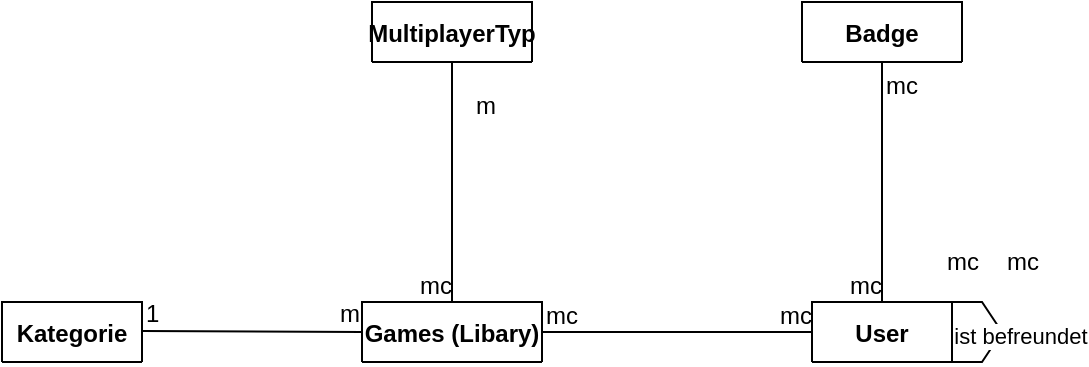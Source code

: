 <mxfile version="20.8.3" type="device"><diagram id="_ZhxIm5R5e6c4ZWkhR_W" name="Seite-1"><mxGraphModel dx="642" dy="428" grid="1" gridSize="10" guides="1" tooltips="1" connect="1" arrows="1" fold="1" page="1" pageScale="1" pageWidth="827" pageHeight="1169" math="0" shadow="0"><root><mxCell id="0"/><mxCell id="1" parent="0"/><mxCell id="Tw2KpPnzTRRUkKZzVjaT-1" value="Kategorie" style="shape=table;startSize=30;container=1;collapsible=1;childLayout=tableLayout;fixedRows=1;rowLines=0;fontStyle=1;align=center;resizeLast=1;" parent="1" vertex="1" collapsed="1"><mxGeometry x="80" y="270" width="70" height="30" as="geometry"><mxRectangle x="70" y="200" width="180" height="150" as="alternateBounds"/></mxGeometry></mxCell><mxCell id="Tw2KpPnzTRRUkKZzVjaT-2" value="" style="shape=tableRow;horizontal=0;startSize=0;swimlaneHead=0;swimlaneBody=0;fillColor=none;collapsible=0;dropTarget=0;points=[[0,0.5],[1,0.5]];portConstraint=eastwest;top=0;left=0;right=0;bottom=1;" parent="Tw2KpPnzTRRUkKZzVjaT-1" vertex="1"><mxGeometry y="30" width="180" height="30" as="geometry"/></mxCell><mxCell id="Tw2KpPnzTRRUkKZzVjaT-3" value="PK" style="shape=partialRectangle;connectable=0;fillColor=none;top=0;left=0;bottom=0;right=0;fontStyle=1;overflow=hidden;" parent="Tw2KpPnzTRRUkKZzVjaT-2" vertex="1"><mxGeometry width="30" height="30" as="geometry"><mxRectangle width="30" height="30" as="alternateBounds"/></mxGeometry></mxCell><mxCell id="Tw2KpPnzTRRUkKZzVjaT-4" value="UniqueID" style="shape=partialRectangle;connectable=0;fillColor=none;top=0;left=0;bottom=0;right=0;align=left;spacingLeft=6;fontStyle=5;overflow=hidden;" parent="Tw2KpPnzTRRUkKZzVjaT-2" vertex="1"><mxGeometry x="30" width="150" height="30" as="geometry"><mxRectangle width="150" height="30" as="alternateBounds"/></mxGeometry></mxCell><mxCell id="Tw2KpPnzTRRUkKZzVjaT-5" value="" style="shape=tableRow;horizontal=0;startSize=0;swimlaneHead=0;swimlaneBody=0;fillColor=none;collapsible=0;dropTarget=0;points=[[0,0.5],[1,0.5]];portConstraint=eastwest;top=0;left=0;right=0;bottom=0;" parent="Tw2KpPnzTRRUkKZzVjaT-1" vertex="1"><mxGeometry y="60" width="180" height="30" as="geometry"/></mxCell><mxCell id="Tw2KpPnzTRRUkKZzVjaT-6" value="" style="shape=partialRectangle;connectable=0;fillColor=none;top=0;left=0;bottom=0;right=0;editable=1;overflow=hidden;" parent="Tw2KpPnzTRRUkKZzVjaT-5" vertex="1"><mxGeometry width="30" height="30" as="geometry"><mxRectangle width="30" height="30" as="alternateBounds"/></mxGeometry></mxCell><mxCell id="Tw2KpPnzTRRUkKZzVjaT-7" value="Row 1" style="shape=partialRectangle;connectable=0;fillColor=none;top=0;left=0;bottom=0;right=0;align=left;spacingLeft=6;overflow=hidden;" parent="Tw2KpPnzTRRUkKZzVjaT-5" vertex="1"><mxGeometry x="30" width="150" height="30" as="geometry"><mxRectangle width="150" height="30" as="alternateBounds"/></mxGeometry></mxCell><mxCell id="Tw2KpPnzTRRUkKZzVjaT-8" value="" style="shape=tableRow;horizontal=0;startSize=0;swimlaneHead=0;swimlaneBody=0;fillColor=none;collapsible=0;dropTarget=0;points=[[0,0.5],[1,0.5]];portConstraint=eastwest;top=0;left=0;right=0;bottom=0;" parent="Tw2KpPnzTRRUkKZzVjaT-1" vertex="1"><mxGeometry y="90" width="180" height="30" as="geometry"/></mxCell><mxCell id="Tw2KpPnzTRRUkKZzVjaT-9" value="" style="shape=partialRectangle;connectable=0;fillColor=none;top=0;left=0;bottom=0;right=0;editable=1;overflow=hidden;" parent="Tw2KpPnzTRRUkKZzVjaT-8" vertex="1"><mxGeometry width="30" height="30" as="geometry"><mxRectangle width="30" height="30" as="alternateBounds"/></mxGeometry></mxCell><mxCell id="Tw2KpPnzTRRUkKZzVjaT-10" value="Row 2" style="shape=partialRectangle;connectable=0;fillColor=none;top=0;left=0;bottom=0;right=0;align=left;spacingLeft=6;overflow=hidden;" parent="Tw2KpPnzTRRUkKZzVjaT-8" vertex="1"><mxGeometry x="30" width="150" height="30" as="geometry"><mxRectangle width="150" height="30" as="alternateBounds"/></mxGeometry></mxCell><mxCell id="Tw2KpPnzTRRUkKZzVjaT-11" value="" style="shape=tableRow;horizontal=0;startSize=0;swimlaneHead=0;swimlaneBody=0;fillColor=none;collapsible=0;dropTarget=0;points=[[0,0.5],[1,0.5]];portConstraint=eastwest;top=0;left=0;right=0;bottom=0;" parent="Tw2KpPnzTRRUkKZzVjaT-1" vertex="1"><mxGeometry y="120" width="180" height="30" as="geometry"/></mxCell><mxCell id="Tw2KpPnzTRRUkKZzVjaT-12" value="" style="shape=partialRectangle;connectable=0;fillColor=none;top=0;left=0;bottom=0;right=0;editable=1;overflow=hidden;" parent="Tw2KpPnzTRRUkKZzVjaT-11" vertex="1"><mxGeometry width="30" height="30" as="geometry"><mxRectangle width="30" height="30" as="alternateBounds"/></mxGeometry></mxCell><mxCell id="Tw2KpPnzTRRUkKZzVjaT-13" value="Row 3" style="shape=partialRectangle;connectable=0;fillColor=none;top=0;left=0;bottom=0;right=0;align=left;spacingLeft=6;overflow=hidden;" parent="Tw2KpPnzTRRUkKZzVjaT-11" vertex="1"><mxGeometry x="30" width="150" height="30" as="geometry"><mxRectangle width="150" height="30" as="alternateBounds"/></mxGeometry></mxCell><mxCell id="Tw2KpPnzTRRUkKZzVjaT-14" value="Games (Libary)" style="shape=table;startSize=30;container=1;collapsible=1;childLayout=tableLayout;fixedRows=1;rowLines=0;fontStyle=1;align=center;resizeLast=1;" parent="1" vertex="1" collapsed="1"><mxGeometry x="260" y="270" width="90" height="30" as="geometry"><mxRectangle x="240" y="150" width="180" height="150" as="alternateBounds"/></mxGeometry></mxCell><mxCell id="Tw2KpPnzTRRUkKZzVjaT-15" value="" style="shape=tableRow;horizontal=0;startSize=0;swimlaneHead=0;swimlaneBody=0;fillColor=none;collapsible=0;dropTarget=0;points=[[0,0.5],[1,0.5]];portConstraint=eastwest;top=0;left=0;right=0;bottom=1;" parent="Tw2KpPnzTRRUkKZzVjaT-14" vertex="1"><mxGeometry y="30" width="180" height="30" as="geometry"/></mxCell><mxCell id="Tw2KpPnzTRRUkKZzVjaT-16" value="PK" style="shape=partialRectangle;connectable=0;fillColor=none;top=0;left=0;bottom=0;right=0;fontStyle=1;overflow=hidden;" parent="Tw2KpPnzTRRUkKZzVjaT-15" vertex="1"><mxGeometry width="30" height="30" as="geometry"><mxRectangle width="30" height="30" as="alternateBounds"/></mxGeometry></mxCell><mxCell id="Tw2KpPnzTRRUkKZzVjaT-17" value="UniqueID" style="shape=partialRectangle;connectable=0;fillColor=none;top=0;left=0;bottom=0;right=0;align=left;spacingLeft=6;fontStyle=5;overflow=hidden;" parent="Tw2KpPnzTRRUkKZzVjaT-15" vertex="1"><mxGeometry x="30" width="150" height="30" as="geometry"><mxRectangle width="150" height="30" as="alternateBounds"/></mxGeometry></mxCell><mxCell id="Tw2KpPnzTRRUkKZzVjaT-18" value="" style="shape=tableRow;horizontal=0;startSize=0;swimlaneHead=0;swimlaneBody=0;fillColor=none;collapsible=0;dropTarget=0;points=[[0,0.5],[1,0.5]];portConstraint=eastwest;top=0;left=0;right=0;bottom=0;" parent="Tw2KpPnzTRRUkKZzVjaT-14" vertex="1"><mxGeometry y="60" width="180" height="30" as="geometry"/></mxCell><mxCell id="Tw2KpPnzTRRUkKZzVjaT-19" value="" style="shape=partialRectangle;connectable=0;fillColor=none;top=0;left=0;bottom=0;right=0;editable=1;overflow=hidden;" parent="Tw2KpPnzTRRUkKZzVjaT-18" vertex="1"><mxGeometry width="30" height="30" as="geometry"><mxRectangle width="30" height="30" as="alternateBounds"/></mxGeometry></mxCell><mxCell id="Tw2KpPnzTRRUkKZzVjaT-20" value="Row 1" style="shape=partialRectangle;connectable=0;fillColor=none;top=0;left=0;bottom=0;right=0;align=left;spacingLeft=6;overflow=hidden;" parent="Tw2KpPnzTRRUkKZzVjaT-18" vertex="1"><mxGeometry x="30" width="150" height="30" as="geometry"><mxRectangle width="150" height="30" as="alternateBounds"/></mxGeometry></mxCell><mxCell id="Tw2KpPnzTRRUkKZzVjaT-21" value="" style="shape=tableRow;horizontal=0;startSize=0;swimlaneHead=0;swimlaneBody=0;fillColor=none;collapsible=0;dropTarget=0;points=[[0,0.5],[1,0.5]];portConstraint=eastwest;top=0;left=0;right=0;bottom=0;" parent="Tw2KpPnzTRRUkKZzVjaT-14" vertex="1"><mxGeometry y="90" width="180" height="30" as="geometry"/></mxCell><mxCell id="Tw2KpPnzTRRUkKZzVjaT-22" value="" style="shape=partialRectangle;connectable=0;fillColor=none;top=0;left=0;bottom=0;right=0;editable=1;overflow=hidden;" parent="Tw2KpPnzTRRUkKZzVjaT-21" vertex="1"><mxGeometry width="30" height="30" as="geometry"><mxRectangle width="30" height="30" as="alternateBounds"/></mxGeometry></mxCell><mxCell id="Tw2KpPnzTRRUkKZzVjaT-23" value="Row 2" style="shape=partialRectangle;connectable=0;fillColor=none;top=0;left=0;bottom=0;right=0;align=left;spacingLeft=6;overflow=hidden;" parent="Tw2KpPnzTRRUkKZzVjaT-21" vertex="1"><mxGeometry x="30" width="150" height="30" as="geometry"><mxRectangle width="150" height="30" as="alternateBounds"/></mxGeometry></mxCell><mxCell id="Tw2KpPnzTRRUkKZzVjaT-24" value="" style="shape=tableRow;horizontal=0;startSize=0;swimlaneHead=0;swimlaneBody=0;fillColor=none;collapsible=0;dropTarget=0;points=[[0,0.5],[1,0.5]];portConstraint=eastwest;top=0;left=0;right=0;bottom=0;" parent="Tw2KpPnzTRRUkKZzVjaT-14" vertex="1"><mxGeometry y="120" width="180" height="30" as="geometry"/></mxCell><mxCell id="Tw2KpPnzTRRUkKZzVjaT-25" value="" style="shape=partialRectangle;connectable=0;fillColor=none;top=0;left=0;bottom=0;right=0;editable=1;overflow=hidden;" parent="Tw2KpPnzTRRUkKZzVjaT-24" vertex="1"><mxGeometry width="30" height="30" as="geometry"><mxRectangle width="30" height="30" as="alternateBounds"/></mxGeometry></mxCell><mxCell id="Tw2KpPnzTRRUkKZzVjaT-26" value="Row 3" style="shape=partialRectangle;connectable=0;fillColor=none;top=0;left=0;bottom=0;right=0;align=left;spacingLeft=6;overflow=hidden;" parent="Tw2KpPnzTRRUkKZzVjaT-24" vertex="1"><mxGeometry x="30" width="150" height="30" as="geometry"><mxRectangle width="150" height="30" as="alternateBounds"/></mxGeometry></mxCell><mxCell id="Tw2KpPnzTRRUkKZzVjaT-27" value="MultiplayerTyp" style="shape=table;startSize=30;container=1;collapsible=1;childLayout=tableLayout;fixedRows=1;rowLines=0;fontStyle=1;align=center;resizeLast=1;" parent="1" vertex="1" collapsed="1"><mxGeometry x="265" y="120" width="80" height="30" as="geometry"><mxRectangle x="250" y="70" width="180" height="150" as="alternateBounds"/></mxGeometry></mxCell><mxCell id="Tw2KpPnzTRRUkKZzVjaT-28" value="" style="shape=tableRow;horizontal=0;startSize=0;swimlaneHead=0;swimlaneBody=0;fillColor=none;collapsible=0;dropTarget=0;points=[[0,0.5],[1,0.5]];portConstraint=eastwest;top=0;left=0;right=0;bottom=1;" parent="Tw2KpPnzTRRUkKZzVjaT-27" vertex="1"><mxGeometry y="30" width="180" height="30" as="geometry"/></mxCell><mxCell id="Tw2KpPnzTRRUkKZzVjaT-29" value="PK" style="shape=partialRectangle;connectable=0;fillColor=none;top=0;left=0;bottom=0;right=0;fontStyle=1;overflow=hidden;" parent="Tw2KpPnzTRRUkKZzVjaT-28" vertex="1"><mxGeometry width="30" height="30" as="geometry"><mxRectangle width="30" height="30" as="alternateBounds"/></mxGeometry></mxCell><mxCell id="Tw2KpPnzTRRUkKZzVjaT-30" value="UniqueID" style="shape=partialRectangle;connectable=0;fillColor=none;top=0;left=0;bottom=0;right=0;align=left;spacingLeft=6;fontStyle=5;overflow=hidden;" parent="Tw2KpPnzTRRUkKZzVjaT-28" vertex="1"><mxGeometry x="30" width="150" height="30" as="geometry"><mxRectangle width="150" height="30" as="alternateBounds"/></mxGeometry></mxCell><mxCell id="Tw2KpPnzTRRUkKZzVjaT-31" value="" style="shape=tableRow;horizontal=0;startSize=0;swimlaneHead=0;swimlaneBody=0;fillColor=none;collapsible=0;dropTarget=0;points=[[0,0.5],[1,0.5]];portConstraint=eastwest;top=0;left=0;right=0;bottom=0;" parent="Tw2KpPnzTRRUkKZzVjaT-27" vertex="1"><mxGeometry y="60" width="180" height="30" as="geometry"/></mxCell><mxCell id="Tw2KpPnzTRRUkKZzVjaT-32" value="" style="shape=partialRectangle;connectable=0;fillColor=none;top=0;left=0;bottom=0;right=0;editable=1;overflow=hidden;" parent="Tw2KpPnzTRRUkKZzVjaT-31" vertex="1"><mxGeometry width="30" height="30" as="geometry"><mxRectangle width="30" height="30" as="alternateBounds"/></mxGeometry></mxCell><mxCell id="Tw2KpPnzTRRUkKZzVjaT-33" value="Row 1" style="shape=partialRectangle;connectable=0;fillColor=none;top=0;left=0;bottom=0;right=0;align=left;spacingLeft=6;overflow=hidden;" parent="Tw2KpPnzTRRUkKZzVjaT-31" vertex="1"><mxGeometry x="30" width="150" height="30" as="geometry"><mxRectangle width="150" height="30" as="alternateBounds"/></mxGeometry></mxCell><mxCell id="Tw2KpPnzTRRUkKZzVjaT-34" value="" style="shape=tableRow;horizontal=0;startSize=0;swimlaneHead=0;swimlaneBody=0;fillColor=none;collapsible=0;dropTarget=0;points=[[0,0.5],[1,0.5]];portConstraint=eastwest;top=0;left=0;right=0;bottom=0;" parent="Tw2KpPnzTRRUkKZzVjaT-27" vertex="1"><mxGeometry y="90" width="180" height="30" as="geometry"/></mxCell><mxCell id="Tw2KpPnzTRRUkKZzVjaT-35" value="" style="shape=partialRectangle;connectable=0;fillColor=none;top=0;left=0;bottom=0;right=0;editable=1;overflow=hidden;" parent="Tw2KpPnzTRRUkKZzVjaT-34" vertex="1"><mxGeometry width="30" height="30" as="geometry"><mxRectangle width="30" height="30" as="alternateBounds"/></mxGeometry></mxCell><mxCell id="Tw2KpPnzTRRUkKZzVjaT-36" value="Row 2" style="shape=partialRectangle;connectable=0;fillColor=none;top=0;left=0;bottom=0;right=0;align=left;spacingLeft=6;overflow=hidden;" parent="Tw2KpPnzTRRUkKZzVjaT-34" vertex="1"><mxGeometry x="30" width="150" height="30" as="geometry"><mxRectangle width="150" height="30" as="alternateBounds"/></mxGeometry></mxCell><mxCell id="Tw2KpPnzTRRUkKZzVjaT-37" value="" style="shape=tableRow;horizontal=0;startSize=0;swimlaneHead=0;swimlaneBody=0;fillColor=none;collapsible=0;dropTarget=0;points=[[0,0.5],[1,0.5]];portConstraint=eastwest;top=0;left=0;right=0;bottom=0;" parent="Tw2KpPnzTRRUkKZzVjaT-27" vertex="1"><mxGeometry y="120" width="180" height="30" as="geometry"/></mxCell><mxCell id="Tw2KpPnzTRRUkKZzVjaT-38" value="" style="shape=partialRectangle;connectable=0;fillColor=none;top=0;left=0;bottom=0;right=0;editable=1;overflow=hidden;" parent="Tw2KpPnzTRRUkKZzVjaT-37" vertex="1"><mxGeometry width="30" height="30" as="geometry"><mxRectangle width="30" height="30" as="alternateBounds"/></mxGeometry></mxCell><mxCell id="Tw2KpPnzTRRUkKZzVjaT-39" value="Row 3" style="shape=partialRectangle;connectable=0;fillColor=none;top=0;left=0;bottom=0;right=0;align=left;spacingLeft=6;overflow=hidden;" parent="Tw2KpPnzTRRUkKZzVjaT-37" vertex="1"><mxGeometry x="30" width="150" height="30" as="geometry"><mxRectangle width="150" height="30" as="alternateBounds"/></mxGeometry></mxCell><mxCell id="Tw2KpPnzTRRUkKZzVjaT-40" value="Badge" style="shape=table;startSize=30;container=1;collapsible=1;childLayout=tableLayout;fixedRows=1;rowLines=0;fontStyle=1;align=center;resizeLast=1;" parent="1" vertex="1" collapsed="1"><mxGeometry x="480" y="120" width="80" height="30" as="geometry"><mxRectangle x="440" y="110" width="180" height="150" as="alternateBounds"/></mxGeometry></mxCell><mxCell id="Tw2KpPnzTRRUkKZzVjaT-41" value="" style="shape=tableRow;horizontal=0;startSize=0;swimlaneHead=0;swimlaneBody=0;fillColor=none;collapsible=0;dropTarget=0;points=[[0,0.5],[1,0.5]];portConstraint=eastwest;top=0;left=0;right=0;bottom=1;" parent="Tw2KpPnzTRRUkKZzVjaT-40" vertex="1"><mxGeometry y="30" width="180" height="30" as="geometry"/></mxCell><mxCell id="Tw2KpPnzTRRUkKZzVjaT-42" value="PK" style="shape=partialRectangle;connectable=0;fillColor=none;top=0;left=0;bottom=0;right=0;fontStyle=1;overflow=hidden;" parent="Tw2KpPnzTRRUkKZzVjaT-41" vertex="1"><mxGeometry width="30" height="30" as="geometry"><mxRectangle width="30" height="30" as="alternateBounds"/></mxGeometry></mxCell><mxCell id="Tw2KpPnzTRRUkKZzVjaT-43" value="UniqueID" style="shape=partialRectangle;connectable=0;fillColor=none;top=0;left=0;bottom=0;right=0;align=left;spacingLeft=6;fontStyle=5;overflow=hidden;" parent="Tw2KpPnzTRRUkKZzVjaT-41" vertex="1"><mxGeometry x="30" width="150" height="30" as="geometry"><mxRectangle width="150" height="30" as="alternateBounds"/></mxGeometry></mxCell><mxCell id="Tw2KpPnzTRRUkKZzVjaT-44" value="" style="shape=tableRow;horizontal=0;startSize=0;swimlaneHead=0;swimlaneBody=0;fillColor=none;collapsible=0;dropTarget=0;points=[[0,0.5],[1,0.5]];portConstraint=eastwest;top=0;left=0;right=0;bottom=0;" parent="Tw2KpPnzTRRUkKZzVjaT-40" vertex="1"><mxGeometry y="60" width="180" height="30" as="geometry"/></mxCell><mxCell id="Tw2KpPnzTRRUkKZzVjaT-45" value="" style="shape=partialRectangle;connectable=0;fillColor=none;top=0;left=0;bottom=0;right=0;editable=1;overflow=hidden;" parent="Tw2KpPnzTRRUkKZzVjaT-44" vertex="1"><mxGeometry width="30" height="30" as="geometry"><mxRectangle width="30" height="30" as="alternateBounds"/></mxGeometry></mxCell><mxCell id="Tw2KpPnzTRRUkKZzVjaT-46" value="Row 1" style="shape=partialRectangle;connectable=0;fillColor=none;top=0;left=0;bottom=0;right=0;align=left;spacingLeft=6;overflow=hidden;" parent="Tw2KpPnzTRRUkKZzVjaT-44" vertex="1"><mxGeometry x="30" width="150" height="30" as="geometry"><mxRectangle width="150" height="30" as="alternateBounds"/></mxGeometry></mxCell><mxCell id="Tw2KpPnzTRRUkKZzVjaT-47" value="" style="shape=tableRow;horizontal=0;startSize=0;swimlaneHead=0;swimlaneBody=0;fillColor=none;collapsible=0;dropTarget=0;points=[[0,0.5],[1,0.5]];portConstraint=eastwest;top=0;left=0;right=0;bottom=0;" parent="Tw2KpPnzTRRUkKZzVjaT-40" vertex="1"><mxGeometry y="90" width="180" height="30" as="geometry"/></mxCell><mxCell id="Tw2KpPnzTRRUkKZzVjaT-48" value="" style="shape=partialRectangle;connectable=0;fillColor=none;top=0;left=0;bottom=0;right=0;editable=1;overflow=hidden;" parent="Tw2KpPnzTRRUkKZzVjaT-47" vertex="1"><mxGeometry width="30" height="30" as="geometry"><mxRectangle width="30" height="30" as="alternateBounds"/></mxGeometry></mxCell><mxCell id="Tw2KpPnzTRRUkKZzVjaT-49" value="Row 2" style="shape=partialRectangle;connectable=0;fillColor=none;top=0;left=0;bottom=0;right=0;align=left;spacingLeft=6;overflow=hidden;" parent="Tw2KpPnzTRRUkKZzVjaT-47" vertex="1"><mxGeometry x="30" width="150" height="30" as="geometry"><mxRectangle width="150" height="30" as="alternateBounds"/></mxGeometry></mxCell><mxCell id="Tw2KpPnzTRRUkKZzVjaT-50" value="" style="shape=tableRow;horizontal=0;startSize=0;swimlaneHead=0;swimlaneBody=0;fillColor=none;collapsible=0;dropTarget=0;points=[[0,0.5],[1,0.5]];portConstraint=eastwest;top=0;left=0;right=0;bottom=0;" parent="Tw2KpPnzTRRUkKZzVjaT-40" vertex="1"><mxGeometry y="120" width="180" height="30" as="geometry"/></mxCell><mxCell id="Tw2KpPnzTRRUkKZzVjaT-51" value="" style="shape=partialRectangle;connectable=0;fillColor=none;top=0;left=0;bottom=0;right=0;editable=1;overflow=hidden;" parent="Tw2KpPnzTRRUkKZzVjaT-50" vertex="1"><mxGeometry width="30" height="30" as="geometry"><mxRectangle width="30" height="30" as="alternateBounds"/></mxGeometry></mxCell><mxCell id="Tw2KpPnzTRRUkKZzVjaT-52" value="Row 3" style="shape=partialRectangle;connectable=0;fillColor=none;top=0;left=0;bottom=0;right=0;align=left;spacingLeft=6;overflow=hidden;" parent="Tw2KpPnzTRRUkKZzVjaT-50" vertex="1"><mxGeometry x="30" width="150" height="30" as="geometry"><mxRectangle width="150" height="30" as="alternateBounds"/></mxGeometry></mxCell><mxCell id="Tw2KpPnzTRRUkKZzVjaT-53" value="User" style="shape=table;startSize=30;container=1;collapsible=1;childLayout=tableLayout;fixedRows=1;rowLines=0;fontStyle=1;align=center;resizeLast=1;" parent="1" vertex="1" collapsed="1"><mxGeometry x="485" y="270" width="70" height="30" as="geometry"><mxRectangle x="560" y="130" width="180" height="150" as="alternateBounds"/></mxGeometry></mxCell><mxCell id="Tw2KpPnzTRRUkKZzVjaT-54" value="" style="shape=tableRow;horizontal=0;startSize=0;swimlaneHead=0;swimlaneBody=0;fillColor=none;collapsible=0;dropTarget=0;points=[[0,0.5],[1,0.5]];portConstraint=eastwest;top=0;left=0;right=0;bottom=1;" parent="Tw2KpPnzTRRUkKZzVjaT-53" vertex="1"><mxGeometry y="30" width="180" height="30" as="geometry"/></mxCell><mxCell id="Tw2KpPnzTRRUkKZzVjaT-55" value="PK" style="shape=partialRectangle;connectable=0;fillColor=none;top=0;left=0;bottom=0;right=0;fontStyle=1;overflow=hidden;" parent="Tw2KpPnzTRRUkKZzVjaT-54" vertex="1"><mxGeometry width="30" height="30" as="geometry"><mxRectangle width="30" height="30" as="alternateBounds"/></mxGeometry></mxCell><mxCell id="Tw2KpPnzTRRUkKZzVjaT-56" value="UniqueID" style="shape=partialRectangle;connectable=0;fillColor=none;top=0;left=0;bottom=0;right=0;align=left;spacingLeft=6;fontStyle=5;overflow=hidden;" parent="Tw2KpPnzTRRUkKZzVjaT-54" vertex="1"><mxGeometry x="30" width="150" height="30" as="geometry"><mxRectangle width="150" height="30" as="alternateBounds"/></mxGeometry></mxCell><mxCell id="Tw2KpPnzTRRUkKZzVjaT-57" value="" style="shape=tableRow;horizontal=0;startSize=0;swimlaneHead=0;swimlaneBody=0;fillColor=none;collapsible=0;dropTarget=0;points=[[0,0.5],[1,0.5]];portConstraint=eastwest;top=0;left=0;right=0;bottom=0;" parent="Tw2KpPnzTRRUkKZzVjaT-53" vertex="1"><mxGeometry y="60" width="180" height="30" as="geometry"/></mxCell><mxCell id="Tw2KpPnzTRRUkKZzVjaT-58" value="" style="shape=partialRectangle;connectable=0;fillColor=none;top=0;left=0;bottom=0;right=0;editable=1;overflow=hidden;" parent="Tw2KpPnzTRRUkKZzVjaT-57" vertex="1"><mxGeometry width="30" height="30" as="geometry"><mxRectangle width="30" height="30" as="alternateBounds"/></mxGeometry></mxCell><mxCell id="Tw2KpPnzTRRUkKZzVjaT-59" value="Row 1" style="shape=partialRectangle;connectable=0;fillColor=none;top=0;left=0;bottom=0;right=0;align=left;spacingLeft=6;overflow=hidden;" parent="Tw2KpPnzTRRUkKZzVjaT-57" vertex="1"><mxGeometry x="30" width="150" height="30" as="geometry"><mxRectangle width="150" height="30" as="alternateBounds"/></mxGeometry></mxCell><mxCell id="Tw2KpPnzTRRUkKZzVjaT-60" value="" style="shape=tableRow;horizontal=0;startSize=0;swimlaneHead=0;swimlaneBody=0;fillColor=none;collapsible=0;dropTarget=0;points=[[0,0.5],[1,0.5]];portConstraint=eastwest;top=0;left=0;right=0;bottom=0;" parent="Tw2KpPnzTRRUkKZzVjaT-53" vertex="1"><mxGeometry y="90" width="180" height="30" as="geometry"/></mxCell><mxCell id="Tw2KpPnzTRRUkKZzVjaT-61" value="" style="shape=partialRectangle;connectable=0;fillColor=none;top=0;left=0;bottom=0;right=0;editable=1;overflow=hidden;" parent="Tw2KpPnzTRRUkKZzVjaT-60" vertex="1"><mxGeometry width="30" height="30" as="geometry"><mxRectangle width="30" height="30" as="alternateBounds"/></mxGeometry></mxCell><mxCell id="Tw2KpPnzTRRUkKZzVjaT-62" value="Row 2" style="shape=partialRectangle;connectable=0;fillColor=none;top=0;left=0;bottom=0;right=0;align=left;spacingLeft=6;overflow=hidden;" parent="Tw2KpPnzTRRUkKZzVjaT-60" vertex="1"><mxGeometry x="30" width="150" height="30" as="geometry"><mxRectangle width="150" height="30" as="alternateBounds"/></mxGeometry></mxCell><mxCell id="Tw2KpPnzTRRUkKZzVjaT-63" value="" style="shape=tableRow;horizontal=0;startSize=0;swimlaneHead=0;swimlaneBody=0;fillColor=none;collapsible=0;dropTarget=0;points=[[0,0.5],[1,0.5]];portConstraint=eastwest;top=0;left=0;right=0;bottom=0;" parent="Tw2KpPnzTRRUkKZzVjaT-53" vertex="1"><mxGeometry y="120" width="180" height="30" as="geometry"/></mxCell><mxCell id="Tw2KpPnzTRRUkKZzVjaT-64" value="" style="shape=partialRectangle;connectable=0;fillColor=none;top=0;left=0;bottom=0;right=0;editable=1;overflow=hidden;" parent="Tw2KpPnzTRRUkKZzVjaT-63" vertex="1"><mxGeometry width="30" height="30" as="geometry"><mxRectangle width="30" height="30" as="alternateBounds"/></mxGeometry></mxCell><mxCell id="Tw2KpPnzTRRUkKZzVjaT-65" value="Row 3" style="shape=partialRectangle;connectable=0;fillColor=none;top=0;left=0;bottom=0;right=0;align=left;spacingLeft=6;overflow=hidden;" parent="Tw2KpPnzTRRUkKZzVjaT-63" vertex="1"><mxGeometry x="30" width="150" height="30" as="geometry"><mxRectangle width="150" height="30" as="alternateBounds"/></mxGeometry></mxCell><mxCell id="Tw2KpPnzTRRUkKZzVjaT-84" value="" style="endArrow=none;html=1;rounded=0;entryX=0;entryY=0.5;entryDx=0;entryDy=0;" parent="1" target="Tw2KpPnzTRRUkKZzVjaT-14" edge="1"><mxGeometry relative="1" as="geometry"><mxPoint x="150" y="284.5" as="sourcePoint"/><mxPoint x="310" y="284.5" as="targetPoint"/></mxGeometry></mxCell><mxCell id="Tw2KpPnzTRRUkKZzVjaT-85" value="1" style="resizable=0;html=1;align=left;verticalAlign=bottom;" parent="Tw2KpPnzTRRUkKZzVjaT-84" connectable="0" vertex="1"><mxGeometry x="-1" relative="1" as="geometry"/></mxCell><mxCell id="Tw2KpPnzTRRUkKZzVjaT-86" value="m" style="resizable=0;html=1;align=right;verticalAlign=bottom;" parent="Tw2KpPnzTRRUkKZzVjaT-84" connectable="0" vertex="1"><mxGeometry x="1" relative="1" as="geometry"/></mxCell><mxCell id="Tw2KpPnzTRRUkKZzVjaT-91" value="" style="endArrow=none;html=1;rounded=0;entryX=0.5;entryY=0;entryDx=0;entryDy=0;exitX=0.5;exitY=1;exitDx=0;exitDy=0;" parent="1" source="Tw2KpPnzTRRUkKZzVjaT-27" target="Tw2KpPnzTRRUkKZzVjaT-14" edge="1"><mxGeometry relative="1" as="geometry"><mxPoint x="310" y="160" as="sourcePoint"/><mxPoint x="380" y="230" as="targetPoint"/></mxGeometry></mxCell><mxCell id="Tw2KpPnzTRRUkKZzVjaT-92" value="m" style="resizable=0;html=1;align=left;verticalAlign=bottom;" parent="Tw2KpPnzTRRUkKZzVjaT-91" connectable="0" vertex="1"><mxGeometry x="-1" relative="1" as="geometry"><mxPoint x="10" y="30" as="offset"/></mxGeometry></mxCell><mxCell id="Tw2KpPnzTRRUkKZzVjaT-93" value="mc" style="resizable=0;html=1;align=right;verticalAlign=bottom;" parent="Tw2KpPnzTRRUkKZzVjaT-91" connectable="0" vertex="1"><mxGeometry x="1" relative="1" as="geometry"/></mxCell><mxCell id="Tw2KpPnzTRRUkKZzVjaT-94" value="" style="endArrow=none;html=1;rounded=0;entryX=0;entryY=0.5;entryDx=0;entryDy=0;" parent="1" target="Tw2KpPnzTRRUkKZzVjaT-53" edge="1"><mxGeometry relative="1" as="geometry"><mxPoint x="350" y="285" as="sourcePoint"/><mxPoint x="380" y="230" as="targetPoint"/></mxGeometry></mxCell><mxCell id="Tw2KpPnzTRRUkKZzVjaT-95" value="mc" style="resizable=0;html=1;align=left;verticalAlign=bottom;" parent="Tw2KpPnzTRRUkKZzVjaT-94" connectable="0" vertex="1"><mxGeometry x="-1" relative="1" as="geometry"/></mxCell><mxCell id="Tw2KpPnzTRRUkKZzVjaT-96" value="mc" style="resizable=0;html=1;align=right;verticalAlign=bottom;" parent="Tw2KpPnzTRRUkKZzVjaT-94" connectable="0" vertex="1"><mxGeometry x="1" relative="1" as="geometry"/></mxCell><mxCell id="Tw2KpPnzTRRUkKZzVjaT-97" value="" style="endArrow=none;html=1;rounded=0;exitX=0.5;exitY=1;exitDx=0;exitDy=0;" parent="1" source="Tw2KpPnzTRRUkKZzVjaT-40" edge="1"><mxGeometry relative="1" as="geometry"><mxPoint x="520" y="160" as="sourcePoint"/><mxPoint x="520" y="270" as="targetPoint"/></mxGeometry></mxCell><mxCell id="Tw2KpPnzTRRUkKZzVjaT-98" value="mc" style="resizable=0;html=1;align=left;verticalAlign=bottom;" parent="Tw2KpPnzTRRUkKZzVjaT-97" connectable="0" vertex="1"><mxGeometry x="-1" relative="1" as="geometry"><mxPoint y="20" as="offset"/></mxGeometry></mxCell><mxCell id="Tw2KpPnzTRRUkKZzVjaT-99" value="mc" style="resizable=0;html=1;align=right;verticalAlign=bottom;" parent="Tw2KpPnzTRRUkKZzVjaT-97" connectable="0" vertex="1"><mxGeometry x="1" relative="1" as="geometry"/></mxCell><mxCell id="QW8YjNhu9qfKzqH7XHCw-2" value="" style="endArrow=none;html=1;rounded=0;exitX=1;exitY=0;exitDx=0;exitDy=0;" edge="1" parent="1" source="Tw2KpPnzTRRUkKZzVjaT-53"><mxGeometry relative="1" as="geometry"><mxPoint x="560" y="269" as="sourcePoint"/><mxPoint x="555" y="300" as="targetPoint"/><Array as="points"><mxPoint x="570" y="270"/><mxPoint x="580" y="285"/><mxPoint x="570" y="300"/></Array></mxGeometry></mxCell><mxCell id="QW8YjNhu9qfKzqH7XHCw-3" value="ist befreundet" style="edgeLabel;html=1;align=center;verticalAlign=middle;resizable=0;points=[];" vertex="1" connectable="0" parent="QW8YjNhu9qfKzqH7XHCw-2"><mxGeometry y="9" relative="1" as="geometry"><mxPoint x="1" y="-3" as="offset"/></mxGeometry></mxCell><mxCell id="QW8YjNhu9qfKzqH7XHCw-4" value="mc" style="text;html=1;align=center;verticalAlign=middle;resizable=0;points=[];autosize=1;strokeColor=none;fillColor=none;" vertex="1" parent="1"><mxGeometry x="540" y="235" width="40" height="30" as="geometry"/></mxCell><mxCell id="QW8YjNhu9qfKzqH7XHCw-5" value="mc" style="text;html=1;align=center;verticalAlign=middle;resizable=0;points=[];autosize=1;strokeColor=none;fillColor=none;" vertex="1" parent="1"><mxGeometry x="570" y="235" width="40" height="30" as="geometry"/></mxCell></root></mxGraphModel></diagram></mxfile>